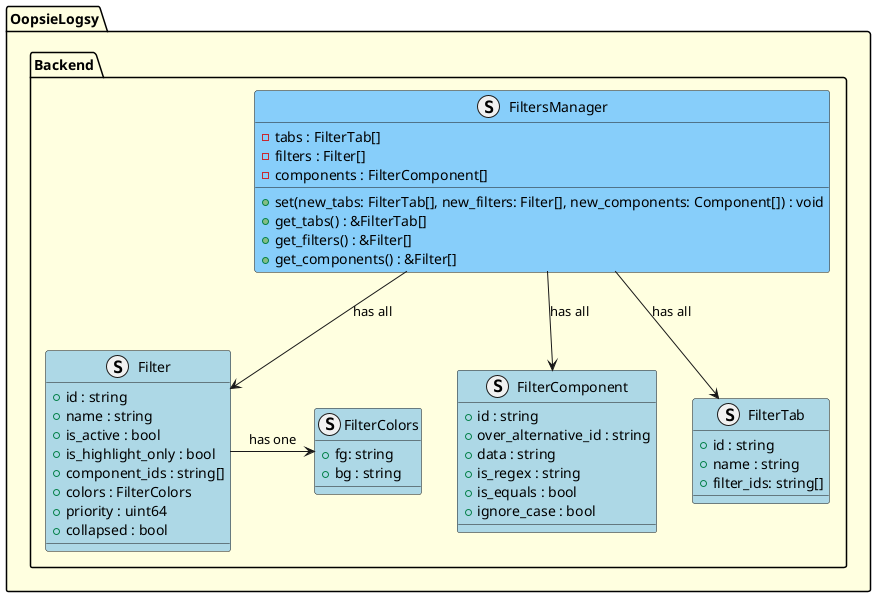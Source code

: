 @startuml Filters

package OopsieLogsy #LightYellow {
    package Backend {
        struct FilterComponent #LightBlue {
            + id : string
            + over_alternative_id : string
            + data : string
            + is_regex : string
            + is_equals : bool
            + ignore_case : bool
        }

        struct FilterColors #LightBlue {
            + fg: string
            + bg : string
        }

        struct Filter #LightBlue {
            + id : string
            + name : string
            + is_active : bool
            + is_highlight_only : bool
            + component_ids : string[]
            + colors : FilterColors
            + priority : uint64
            + collapsed : bool
        }

        struct FilterTab #LightBlue {
            + id : string
            + name : string
            + filter_ids: string[]
        }

        struct FiltersManager #LightSkyBlue {
            - tabs : FilterTab[]
            - filters : Filter[]
            - components : FilterComponent[]

            + set(new_tabs: FilterTab[], new_filters: Filter[], new_components: Component[]) : void
            + get_tabs() : &FilterTab[]
            + get_filters() : &Filter[]
            + get_components() : &Filter[]
        }

        Filter -right-> FilterColors : has one
        FiltersManager -down-> FilterTab : has all
        FiltersManager -down-> Filter : has all
        FiltersManager -down-> FilterComponent : has all
    }
}

@enduml